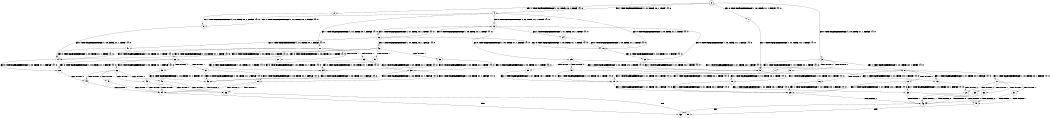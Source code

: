 digraph BCG {
size = "7, 10.5";
center = TRUE;
node [shape = circle];
0 [peripheries = 2];
0 -> 1 [label = "EX !0 !ATOMIC_EXCH_BRANCH (1, +0, TRUE, +1, 1, FALSE) !{} !0"];
0 -> 2 [label = "EX !1 !ATOMIC_EXCH_BRANCH (1, +1, TRUE, +0, 1, TRUE) !{} !0"];
0 -> 3 [label = "EX !0 !ATOMIC_EXCH_BRANCH (1, +0, TRUE, +1, 1, FALSE) !{} !0"];
0 -> 4 [label = "EX !1 !ATOMIC_EXCH_BRANCH (1, +1, TRUE, +0, 1, TRUE) !{} !0"];
1 -> 5 [label = "EX !1 !ATOMIC_EXCH_BRANCH (1, +1, TRUE, +0, 1, TRUE) !{} !0"];
2 -> 6 [label = "EX !1 !ATOMIC_EXCH_BRANCH (1, +1, TRUE, +0, 1, FALSE) !{} !0"];
3 -> 5 [label = "EX !1 !ATOMIC_EXCH_BRANCH (1, +1, TRUE, +0, 1, TRUE) !{} !0"];
3 -> 7 [label = "TERMINATE !0"];
3 -> 8 [label = "EX !1 !ATOMIC_EXCH_BRANCH (1, +1, TRUE, +0, 1, TRUE) !{} !0"];
3 -> 9 [label = "TERMINATE !0"];
4 -> 6 [label = "EX !1 !ATOMIC_EXCH_BRANCH (1, +1, TRUE, +0, 1, FALSE) !{} !0"];
4 -> 10 [label = "EX !0 !ATOMIC_EXCH_BRANCH (1, +0, TRUE, +1, 1, TRUE) !{} !0"];
4 -> 11 [label = "EX !1 !ATOMIC_EXCH_BRANCH (1, +1, TRUE, +0, 1, FALSE) !{} !0"];
4 -> 12 [label = "EX !0 !ATOMIC_EXCH_BRANCH (1, +0, TRUE, +1, 1, TRUE) !{} !0"];
5 -> 13 [label = "EX !1 !ATOMIC_EXCH_BRANCH (1, +1, TRUE, +0, 1, FALSE) !{} !0"];
6 -> 14 [label = "EX !0 !ATOMIC_EXCH_BRANCH (1, +0, TRUE, +1, 1, TRUE) !{} !0"];
7 -> 15 [label = "EX !1 !ATOMIC_EXCH_BRANCH (1, +1, TRUE, +0, 1, TRUE) !{} !0"];
8 -> 13 [label = "EX !1 !ATOMIC_EXCH_BRANCH (1, +1, TRUE, +0, 1, FALSE) !{} !0"];
8 -> 16 [label = "TERMINATE !0"];
8 -> 17 [label = "EX !1 !ATOMIC_EXCH_BRANCH (1, +1, TRUE, +0, 1, FALSE) !{} !0"];
8 -> 18 [label = "TERMINATE !0"];
9 -> 15 [label = "EX !1 !ATOMIC_EXCH_BRANCH (1, +1, TRUE, +0, 1, TRUE) !{} !0"];
9 -> 19 [label = "EX !1 !ATOMIC_EXCH_BRANCH (1, +1, TRUE, +0, 1, TRUE) !{} !0"];
10 -> 20 [label = "EX !0 !ATOMIC_EXCH_BRANCH (1, +0, TRUE, +1, 1, FALSE) !{} !0"];
11 -> 14 [label = "EX !0 !ATOMIC_EXCH_BRANCH (1, +0, TRUE, +1, 1, TRUE) !{} !0"];
11 -> 21 [label = "TERMINATE !1"];
11 -> 22 [label = "EX !0 !ATOMIC_EXCH_BRANCH (1, +0, TRUE, +1, 1, TRUE) !{} !0"];
11 -> 23 [label = "TERMINATE !1"];
12 -> 20 [label = "EX !0 !ATOMIC_EXCH_BRANCH (1, +0, TRUE, +1, 1, FALSE) !{} !0"];
12 -> 24 [label = "EX !1 !ATOMIC_EXCH_BRANCH (1, +1, TRUE, +0, 1, TRUE) !{} !0"];
12 -> 25 [label = "EX !0 !ATOMIC_EXCH_BRANCH (1, +0, TRUE, +1, 1, FALSE) !{} !0"];
12 -> 26 [label = "EX !1 !ATOMIC_EXCH_BRANCH (1, +1, TRUE, +0, 1, TRUE) !{} !0"];
13 -> 27 [label = "TERMINATE !0"];
14 -> 28 [label = "EX !0 !ATOMIC_EXCH_BRANCH (1, +0, TRUE, +1, 1, FALSE) !{} !0"];
15 -> 29 [label = "EX !1 !ATOMIC_EXCH_BRANCH (1, +1, TRUE, +0, 1, FALSE) !{} !0"];
16 -> 29 [label = "EX !1 !ATOMIC_EXCH_BRANCH (1, +1, TRUE, +0, 1, FALSE) !{} !0"];
17 -> 27 [label = "TERMINATE !0"];
17 -> 30 [label = "TERMINATE !1"];
17 -> 31 [label = "TERMINATE !0"];
17 -> 32 [label = "TERMINATE !1"];
18 -> 29 [label = "EX !1 !ATOMIC_EXCH_BRANCH (1, +1, TRUE, +0, 1, FALSE) !{} !0"];
18 -> 33 [label = "EX !1 !ATOMIC_EXCH_BRANCH (1, +1, TRUE, +0, 1, FALSE) !{} !0"];
19 -> 29 [label = "EX !1 !ATOMIC_EXCH_BRANCH (1, +1, TRUE, +0, 1, FALSE) !{} !0"];
19 -> 33 [label = "EX !1 !ATOMIC_EXCH_BRANCH (1, +1, TRUE, +0, 1, FALSE) !{} !0"];
20 -> 5 [label = "EX !1 !ATOMIC_EXCH_BRANCH (1, +1, TRUE, +0, 1, TRUE) !{} !0"];
21 -> 34 [label = "EX !0 !ATOMIC_EXCH_BRANCH (1, +0, TRUE, +1, 1, TRUE) !{} !0"];
22 -> 28 [label = "EX !0 !ATOMIC_EXCH_BRANCH (1, +0, TRUE, +1, 1, FALSE) !{} !0"];
22 -> 35 [label = "TERMINATE !1"];
22 -> 36 [label = "EX !0 !ATOMIC_EXCH_BRANCH (1, +0, TRUE, +1, 1, FALSE) !{} !0"];
22 -> 37 [label = "TERMINATE !1"];
23 -> 34 [label = "EX !0 !ATOMIC_EXCH_BRANCH (1, +0, TRUE, +1, 1, TRUE) !{} !0"];
23 -> 38 [label = "EX !0 !ATOMIC_EXCH_BRANCH (1, +0, TRUE, +1, 1, TRUE) !{} !0"];
24 -> 10 [label = "EX !0 !ATOMIC_EXCH_BRANCH (1, +0, TRUE, +1, 1, TRUE) !{} !0"];
25 -> 5 [label = "EX !1 !ATOMIC_EXCH_BRANCH (1, +1, TRUE, +0, 1, TRUE) !{} !0"];
25 -> 39 [label = "TERMINATE !0"];
25 -> 8 [label = "EX !1 !ATOMIC_EXCH_BRANCH (1, +1, TRUE, +0, 1, TRUE) !{} !0"];
25 -> 40 [label = "TERMINATE !0"];
26 -> 10 [label = "EX !0 !ATOMIC_EXCH_BRANCH (1, +0, TRUE, +1, 1, TRUE) !{} !0"];
26 -> 41 [label = "EX !1 !ATOMIC_EXCH_BRANCH (1, +1, TRUE, +0, 1, FALSE) !{} !0"];
26 -> 12 [label = "EX !0 !ATOMIC_EXCH_BRANCH (1, +0, TRUE, +1, 1, TRUE) !{} !0"];
26 -> 42 [label = "EX !1 !ATOMIC_EXCH_BRANCH (1, +1, TRUE, +0, 1, FALSE) !{} !0"];
27 -> 43 [label = "TERMINATE !1"];
28 -> 44 [label = "TERMINATE !0"];
29 -> 43 [label = "TERMINATE !1"];
30 -> 43 [label = "TERMINATE !0"];
31 -> 43 [label = "TERMINATE !1"];
31 -> 45 [label = "TERMINATE !1"];
32 -> 43 [label = "TERMINATE !0"];
32 -> 45 [label = "TERMINATE !0"];
33 -> 43 [label = "TERMINATE !1"];
33 -> 45 [label = "TERMINATE !1"];
34 -> 46 [label = "EX !0 !ATOMIC_EXCH_BRANCH (1, +0, TRUE, +1, 1, FALSE) !{} !0"];
35 -> 46 [label = "EX !0 !ATOMIC_EXCH_BRANCH (1, +0, TRUE, +1, 1, FALSE) !{} !0"];
36 -> 44 [label = "TERMINATE !0"];
36 -> 47 [label = "TERMINATE !1"];
36 -> 48 [label = "TERMINATE !0"];
36 -> 49 [label = "TERMINATE !1"];
37 -> 46 [label = "EX !0 !ATOMIC_EXCH_BRANCH (1, +0, TRUE, +1, 1, FALSE) !{} !0"];
37 -> 50 [label = "EX !0 !ATOMIC_EXCH_BRANCH (1, +0, TRUE, +1, 1, FALSE) !{} !0"];
38 -> 46 [label = "EX !0 !ATOMIC_EXCH_BRANCH (1, +0, TRUE, +1, 1, FALSE) !{} !0"];
38 -> 50 [label = "EX !0 !ATOMIC_EXCH_BRANCH (1, +0, TRUE, +1, 1, FALSE) !{} !0"];
39 -> 15 [label = "EX !1 !ATOMIC_EXCH_BRANCH (1, +1, TRUE, +0, 1, TRUE) !{} !0"];
40 -> 15 [label = "EX !1 !ATOMIC_EXCH_BRANCH (1, +1, TRUE, +0, 1, TRUE) !{} !0"];
40 -> 19 [label = "EX !1 !ATOMIC_EXCH_BRANCH (1, +1, TRUE, +0, 1, TRUE) !{} !0"];
41 -> 14 [label = "EX !0 !ATOMIC_EXCH_BRANCH (1, +0, TRUE, +1, 1, TRUE) !{} !0"];
42 -> 14 [label = "EX !0 !ATOMIC_EXCH_BRANCH (1, +0, TRUE, +1, 1, TRUE) !{} !0"];
42 -> 51 [label = "TERMINATE !1"];
42 -> 22 [label = "EX !0 !ATOMIC_EXCH_BRANCH (1, +0, TRUE, +1, 1, TRUE) !{} !0"];
42 -> 52 [label = "TERMINATE !1"];
43 -> 53 [label = "exit"];
44 -> 54 [label = "TERMINATE !1"];
45 -> 55 [label = "exit"];
46 -> 54 [label = "TERMINATE !0"];
47 -> 54 [label = "TERMINATE !0"];
48 -> 54 [label = "TERMINATE !1"];
48 -> 56 [label = "TERMINATE !1"];
49 -> 54 [label = "TERMINATE !0"];
49 -> 56 [label = "TERMINATE !0"];
50 -> 54 [label = "TERMINATE !0"];
50 -> 56 [label = "TERMINATE !0"];
51 -> 34 [label = "EX !0 !ATOMIC_EXCH_BRANCH (1, +0, TRUE, +1, 1, TRUE) !{} !0"];
52 -> 34 [label = "EX !0 !ATOMIC_EXCH_BRANCH (1, +0, TRUE, +1, 1, TRUE) !{} !0"];
52 -> 38 [label = "EX !0 !ATOMIC_EXCH_BRANCH (1, +0, TRUE, +1, 1, TRUE) !{} !0"];
54 -> 53 [label = "exit"];
56 -> 55 [label = "exit"];
}
